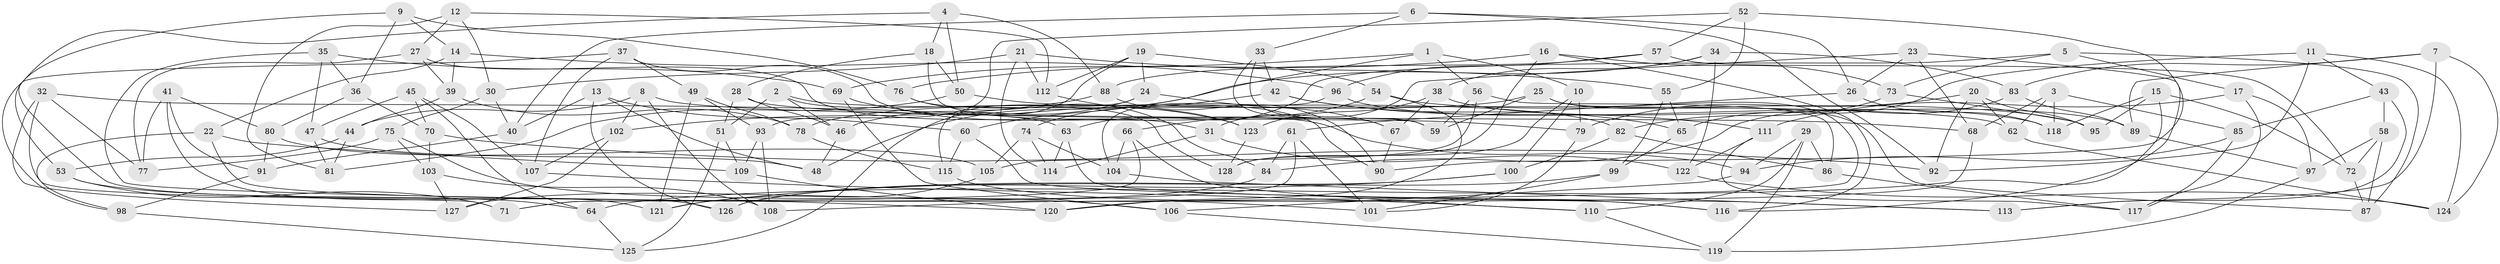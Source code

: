 // coarse degree distribution, {5: 0.14285714285714285, 6: 0.4935064935064935, 4: 0.2727272727272727, 3: 0.09090909090909091}
// Generated by graph-tools (version 1.1) at 2025/38/03/04/25 23:38:10]
// undirected, 128 vertices, 256 edges
graph export_dot {
  node [color=gray90,style=filled];
  1;
  2;
  3;
  4;
  5;
  6;
  7;
  8;
  9;
  10;
  11;
  12;
  13;
  14;
  15;
  16;
  17;
  18;
  19;
  20;
  21;
  22;
  23;
  24;
  25;
  26;
  27;
  28;
  29;
  30;
  31;
  32;
  33;
  34;
  35;
  36;
  37;
  38;
  39;
  40;
  41;
  42;
  43;
  44;
  45;
  46;
  47;
  48;
  49;
  50;
  51;
  52;
  53;
  54;
  55;
  56;
  57;
  58;
  59;
  60;
  61;
  62;
  63;
  64;
  65;
  66;
  67;
  68;
  69;
  70;
  71;
  72;
  73;
  74;
  75;
  76;
  77;
  78;
  79;
  80;
  81;
  82;
  83;
  84;
  85;
  86;
  87;
  88;
  89;
  90;
  91;
  92;
  93;
  94;
  95;
  96;
  97;
  98;
  99;
  100;
  101;
  102;
  103;
  104;
  105;
  106;
  107;
  108;
  109;
  110;
  111;
  112;
  113;
  114;
  115;
  116;
  117;
  118;
  119;
  120;
  121;
  122;
  123;
  124;
  125;
  126;
  127;
  128;
  1 -- 56;
  1 -- 10;
  1 -- 69;
  1 -- 60;
  2 -- 62;
  2 -- 51;
  2 -- 128;
  2 -- 46;
  3 -- 62;
  3 -- 85;
  3 -- 68;
  3 -- 118;
  4 -- 88;
  4 -- 18;
  4 -- 50;
  4 -- 53;
  5 -- 17;
  5 -- 63;
  5 -- 73;
  5 -- 87;
  6 -- 26;
  6 -- 33;
  6 -- 92;
  6 -- 40;
  7 -- 89;
  7 -- 124;
  7 -- 113;
  7 -- 83;
  8 -- 108;
  8 -- 44;
  8 -- 102;
  8 -- 68;
  9 -- 14;
  9 -- 76;
  9 -- 126;
  9 -- 36;
  10 -- 79;
  10 -- 128;
  10 -- 100;
  11 -- 65;
  11 -- 124;
  11 -- 43;
  11 -- 92;
  12 -- 27;
  12 -- 30;
  12 -- 112;
  12 -- 81;
  13 -- 60;
  13 -- 40;
  13 -- 126;
  13 -- 48;
  14 -- 22;
  14 -- 96;
  14 -- 39;
  15 -- 118;
  15 -- 95;
  15 -- 64;
  15 -- 72;
  16 -- 76;
  16 -- 116;
  16 -- 128;
  16 -- 73;
  17 -- 97;
  17 -- 111;
  17 -- 117;
  18 -- 28;
  18 -- 59;
  18 -- 50;
  19 -- 24;
  19 -- 112;
  19 -- 54;
  19 -- 125;
  20 -- 79;
  20 -- 92;
  20 -- 95;
  20 -- 62;
  21 -- 30;
  21 -- 114;
  21 -- 112;
  21 -- 55;
  22 -- 109;
  22 -- 101;
  22 -- 98;
  23 -- 31;
  23 -- 116;
  23 -- 68;
  23 -- 26;
  24 -- 46;
  24 -- 115;
  24 -- 67;
  25 -- 108;
  25 -- 78;
  25 -- 87;
  25 -- 59;
  26 -- 118;
  26 -- 61;
  27 -- 31;
  27 -- 39;
  27 -- 77;
  28 -- 51;
  28 -- 79;
  28 -- 46;
  29 -- 110;
  29 -- 86;
  29 -- 94;
  29 -- 119;
  30 -- 75;
  30 -- 40;
  31 -- 122;
  31 -- 114;
  32 -- 63;
  32 -- 127;
  32 -- 77;
  32 -- 71;
  33 -- 42;
  33 -- 67;
  33 -- 59;
  34 -- 38;
  34 -- 83;
  34 -- 122;
  34 -- 48;
  35 -- 69;
  35 -- 120;
  35 -- 47;
  35 -- 36;
  36 -- 80;
  36 -- 70;
  37 -- 94;
  37 -- 98;
  37 -- 107;
  37 -- 49;
  38 -- 89;
  38 -- 67;
  38 -- 123;
  39 -- 44;
  39 -- 78;
  40 -- 91;
  41 -- 91;
  41 -- 121;
  41 -- 77;
  41 -- 80;
  42 -- 111;
  42 -- 65;
  42 -- 74;
  43 -- 58;
  43 -- 113;
  43 -- 85;
  44 -- 81;
  44 -- 53;
  45 -- 64;
  45 -- 107;
  45 -- 47;
  45 -- 70;
  46 -- 48;
  47 -- 81;
  47 -- 48;
  49 -- 121;
  49 -- 78;
  49 -- 93;
  50 -- 81;
  50 -- 82;
  51 -- 125;
  51 -- 109;
  52 -- 90;
  52 -- 57;
  52 -- 93;
  52 -- 55;
  53 -- 71;
  53 -- 64;
  54 -- 66;
  54 -- 95;
  54 -- 120;
  55 -- 99;
  55 -- 65;
  56 -- 105;
  56 -- 59;
  56 -- 86;
  57 -- 88;
  57 -- 72;
  57 -- 96;
  58 -- 97;
  58 -- 72;
  58 -- 87;
  60 -- 113;
  60 -- 115;
  61 -- 101;
  61 -- 84;
  61 -- 71;
  62 -- 124;
  63 -- 116;
  63 -- 114;
  64 -- 125;
  65 -- 99;
  66 -- 104;
  66 -- 110;
  66 -- 71;
  67 -- 90;
  68 -- 120;
  69 -- 123;
  69 -- 106;
  70 -- 92;
  70 -- 103;
  72 -- 87;
  73 -- 95;
  73 -- 82;
  74 -- 104;
  74 -- 105;
  74 -- 114;
  75 -- 106;
  75 -- 103;
  75 -- 77;
  76 -- 90;
  76 -- 84;
  78 -- 115;
  79 -- 101;
  80 -- 91;
  80 -- 105;
  82 -- 100;
  82 -- 86;
  83 -- 89;
  83 -- 84;
  84 -- 127;
  85 -- 117;
  85 -- 94;
  86 -- 117;
  88 -- 102;
  88 -- 90;
  89 -- 97;
  91 -- 98;
  93 -- 108;
  93 -- 109;
  94 -- 106;
  96 -- 118;
  96 -- 104;
  97 -- 119;
  98 -- 125;
  99 -- 126;
  99 -- 101;
  100 -- 121;
  100 -- 126;
  102 -- 127;
  102 -- 107;
  103 -- 127;
  103 -- 108;
  104 -- 113;
  105 -- 121;
  106 -- 119;
  107 -- 110;
  109 -- 120;
  110 -- 119;
  111 -- 122;
  111 -- 117;
  112 -- 123;
  115 -- 116;
  122 -- 124;
  123 -- 128;
}
